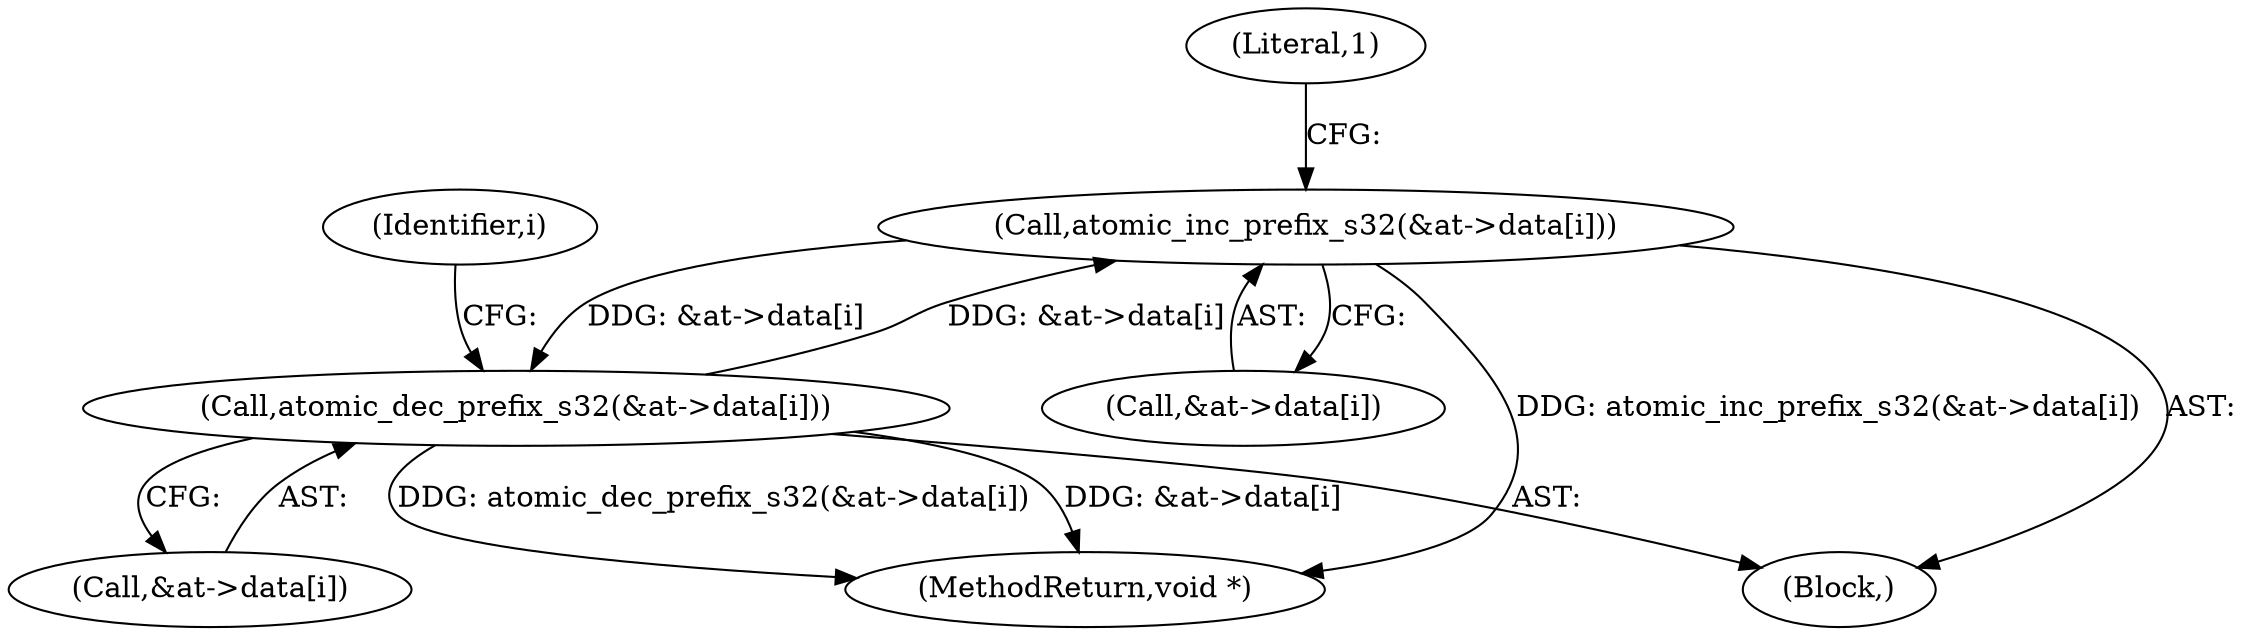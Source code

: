 digraph "0_Android_472271b153c5dc53c28beac55480a8d8434b2d5c_68@array" {
"1000125" [label="(Call,atomic_inc_prefix_s32(&at->data[i]))"];
"1000135" [label="(Call,atomic_dec_prefix_s32(&at->data[i]))"];
"1000125" [label="(Call,atomic_inc_prefix_s32(&at->data[i]))"];
"1000125" [label="(Call,atomic_inc_prefix_s32(&at->data[i]))"];
"1000134" [label="(Literal,1)"];
"1000121" [label="(Block,)"];
"1000144" [label="(MethodReturn,void *)"];
"1000136" [label="(Call,&at->data[i])"];
"1000126" [label="(Call,&at->data[i])"];
"1000135" [label="(Call,atomic_dec_prefix_s32(&at->data[i]))"];
"1000120" [label="(Identifier,i)"];
"1000125" -> "1000121"  [label="AST: "];
"1000125" -> "1000126"  [label="CFG: "];
"1000126" -> "1000125"  [label="AST: "];
"1000134" -> "1000125"  [label="CFG: "];
"1000125" -> "1000144"  [label="DDG: atomic_inc_prefix_s32(&at->data[i])"];
"1000135" -> "1000125"  [label="DDG: &at->data[i]"];
"1000125" -> "1000135"  [label="DDG: &at->data[i]"];
"1000135" -> "1000121"  [label="AST: "];
"1000135" -> "1000136"  [label="CFG: "];
"1000136" -> "1000135"  [label="AST: "];
"1000120" -> "1000135"  [label="CFG: "];
"1000135" -> "1000144"  [label="DDG: &at->data[i]"];
"1000135" -> "1000144"  [label="DDG: atomic_dec_prefix_s32(&at->data[i])"];
}
